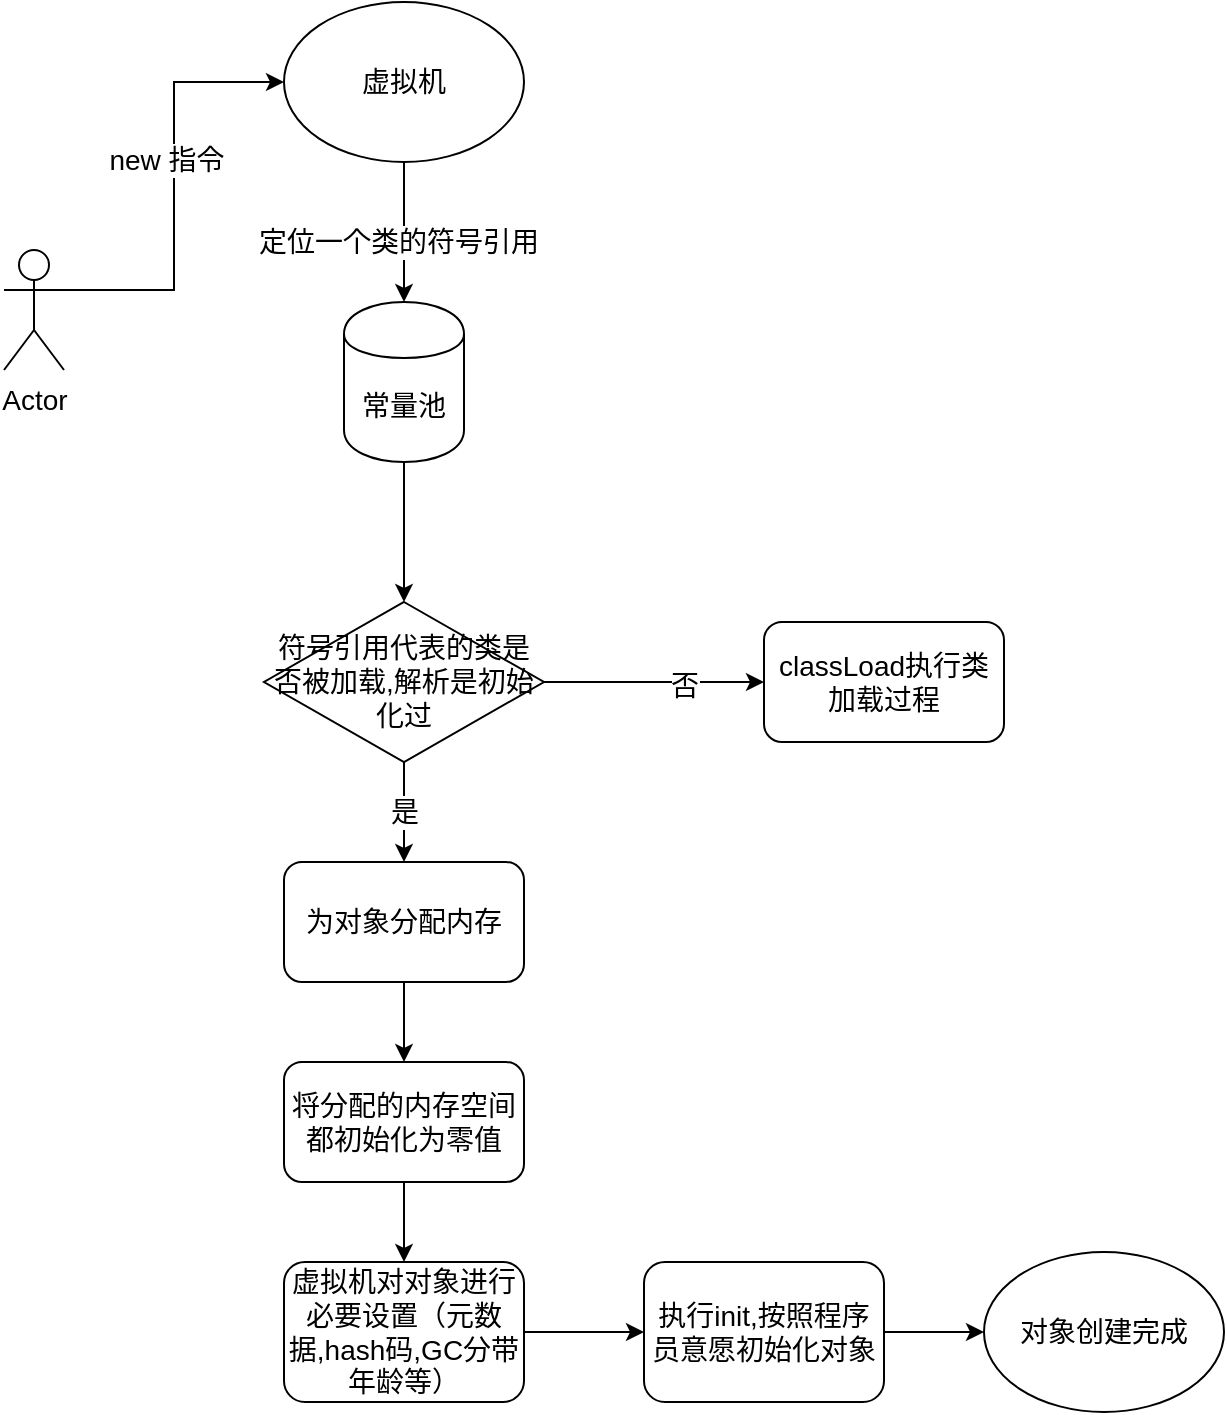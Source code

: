 <mxfile version="12.7.9" type="github">
  <diagram id="6a731a19-8d31-9384-78a2-239565b7b9f0" name="Page-1">
    <mxGraphModel dx="1381" dy="765" grid="1" gridSize="10" guides="1" tooltips="1" connect="1" arrows="1" fold="1" page="1" pageScale="1" pageWidth="1169" pageHeight="827" background="#ffffff" math="0" shadow="0">
      <root>
        <mxCell id="0" />
        <mxCell id="1" parent="0" />
        <mxCell id="Nkg5crQMooXMIVU06FW_-5" style="edgeStyle=orthogonalEdgeStyle;rounded=0;orthogonalLoop=1;jettySize=auto;html=1;exitX=1;exitY=0.333;exitDx=0;exitDy=0;exitPerimeter=0;entryX=0;entryY=0.5;entryDx=0;entryDy=0;fontSize=14;" parent="1" source="Nkg5crQMooXMIVU06FW_-3" target="Nkg5crQMooXMIVU06FW_-4" edge="1">
          <mxGeometry relative="1" as="geometry" />
        </mxCell>
        <mxCell id="Nkg5crQMooXMIVU06FW_-6" value="new&amp;nbsp;指令" style="text;html=1;align=center;verticalAlign=middle;resizable=0;points=[];labelBackgroundColor=#ffffff;fontSize=14;" parent="Nkg5crQMooXMIVU06FW_-5" vertex="1" connectable="0">
          <mxGeometry x="0.123" y="4" relative="1" as="geometry">
            <mxPoint as="offset" />
          </mxGeometry>
        </mxCell>
        <mxCell id="Nkg5crQMooXMIVU06FW_-3" value="Actor" style="shape=umlActor;verticalLabelPosition=bottom;labelBackgroundColor=#ffffff;verticalAlign=top;html=1;outlineConnect=0;fontSize=14;" parent="1" vertex="1">
          <mxGeometry x="260" y="134" width="30" height="60" as="geometry" />
        </mxCell>
        <mxCell id="Nkg5crQMooXMIVU06FW_-14" style="edgeStyle=orthogonalEdgeStyle;rounded=0;orthogonalLoop=1;jettySize=auto;html=1;fontSize=14;" parent="1" source="Nkg5crQMooXMIVU06FW_-4" target="Nkg5crQMooXMIVU06FW_-7" edge="1">
          <mxGeometry relative="1" as="geometry" />
        </mxCell>
        <mxCell id="Nkg5crQMooXMIVU06FW_-15" value="定位一个类的符号引用" style="text;html=1;align=center;verticalAlign=middle;resizable=0;points=[];labelBackgroundColor=#ffffff;fontSize=14;" parent="Nkg5crQMooXMIVU06FW_-14" vertex="1" connectable="0">
          <mxGeometry x="0.122" y="-3" relative="1" as="geometry">
            <mxPoint as="offset" />
          </mxGeometry>
        </mxCell>
        <mxCell id="Nkg5crQMooXMIVU06FW_-4" value="虚拟机" style="ellipse;whiteSpace=wrap;html=1;fontSize=14;" parent="1" vertex="1">
          <mxGeometry x="400" y="10" width="120" height="80" as="geometry" />
        </mxCell>
        <mxCell id="Nkg5crQMooXMIVU06FW_-17" style="edgeStyle=orthogonalEdgeStyle;rounded=0;orthogonalLoop=1;jettySize=auto;html=1;entryX=0.5;entryY=0;entryDx=0;entryDy=0;fontSize=14;" parent="1" source="Nkg5crQMooXMIVU06FW_-7" target="Nkg5crQMooXMIVU06FW_-16" edge="1">
          <mxGeometry relative="1" as="geometry" />
        </mxCell>
        <mxCell id="Nkg5crQMooXMIVU06FW_-7" value="常量池" style="shape=cylinder;whiteSpace=wrap;html=1;boundedLbl=1;backgroundOutline=1;fontSize=14;" parent="1" vertex="1">
          <mxGeometry x="430" y="160" width="60" height="80" as="geometry" />
        </mxCell>
        <mxCell id="Nkg5crQMooXMIVU06FW_-19" style="edgeStyle=orthogonalEdgeStyle;rounded=0;orthogonalLoop=1;jettySize=auto;html=1;entryX=0;entryY=0.5;entryDx=0;entryDy=0;fontSize=14;" parent="1" source="Nkg5crQMooXMIVU06FW_-16" target="Nkg5crQMooXMIVU06FW_-18" edge="1">
          <mxGeometry relative="1" as="geometry" />
        </mxCell>
        <mxCell id="Nkg5crQMooXMIVU06FW_-20" value="否" style="text;html=1;align=center;verticalAlign=middle;resizable=0;points=[];labelBackgroundColor=#ffffff;fontSize=14;" parent="Nkg5crQMooXMIVU06FW_-19" vertex="1" connectable="0">
          <mxGeometry x="0.273" y="-2" relative="1" as="geometry">
            <mxPoint as="offset" />
          </mxGeometry>
        </mxCell>
        <mxCell id="Nkg5crQMooXMIVU06FW_-22" value="是" style="edgeStyle=orthogonalEdgeStyle;rounded=0;orthogonalLoop=1;jettySize=auto;html=1;fontSize=14;" parent="1" source="Nkg5crQMooXMIVU06FW_-16" target="Nkg5crQMooXMIVU06FW_-21" edge="1">
          <mxGeometry relative="1" as="geometry" />
        </mxCell>
        <mxCell id="Nkg5crQMooXMIVU06FW_-16" value="&lt;font style=&quot;font-size: 14px;&quot;&gt;符号引用代表的类是否被加载,解析是初始化过&lt;/font&gt;" style="rhombus;whiteSpace=wrap;html=1;fontSize=14;" parent="1" vertex="1">
          <mxGeometry x="390" y="310" width="140" height="80" as="geometry" />
        </mxCell>
        <mxCell id="Nkg5crQMooXMIVU06FW_-18" value="classLoad执行类加载过程" style="rounded=1;whiteSpace=wrap;html=1;fontSize=14;" parent="1" vertex="1">
          <mxGeometry x="640" y="320" width="120" height="60" as="geometry" />
        </mxCell>
        <mxCell id="mPcqTw1GEh5NKadIAbsj-2" style="edgeStyle=orthogonalEdgeStyle;rounded=0;orthogonalLoop=1;jettySize=auto;html=1;entryX=0.5;entryY=0;entryDx=0;entryDy=0;fontSize=14;" edge="1" parent="1" source="Nkg5crQMooXMIVU06FW_-21" target="mPcqTw1GEh5NKadIAbsj-1">
          <mxGeometry relative="1" as="geometry" />
        </mxCell>
        <mxCell id="Nkg5crQMooXMIVU06FW_-21" value="为对象分配内存" style="rounded=1;whiteSpace=wrap;html=1;fontSize=14;" parent="1" vertex="1">
          <mxGeometry x="400" y="440" width="120" height="60" as="geometry" />
        </mxCell>
        <mxCell id="mPcqTw1GEh5NKadIAbsj-4" style="edgeStyle=orthogonalEdgeStyle;rounded=0;orthogonalLoop=1;jettySize=auto;html=1;fontSize=14;" edge="1" parent="1" source="mPcqTw1GEh5NKadIAbsj-1" target="mPcqTw1GEh5NKadIAbsj-3">
          <mxGeometry relative="1" as="geometry" />
        </mxCell>
        <mxCell id="mPcqTw1GEh5NKadIAbsj-1" value="将分配的内存空间都初始化为零值" style="rounded=1;whiteSpace=wrap;html=1;fontSize=14;" vertex="1" parent="1">
          <mxGeometry x="400" y="540" width="120" height="60" as="geometry" />
        </mxCell>
        <mxCell id="mPcqTw1GEh5NKadIAbsj-6" style="edgeStyle=orthogonalEdgeStyle;rounded=0;orthogonalLoop=1;jettySize=auto;html=1;entryX=0;entryY=0.5;entryDx=0;entryDy=0;fontSize=14;" edge="1" parent="1" source="mPcqTw1GEh5NKadIAbsj-3" target="mPcqTw1GEh5NKadIAbsj-5">
          <mxGeometry relative="1" as="geometry" />
        </mxCell>
        <mxCell id="mPcqTw1GEh5NKadIAbsj-3" value="虚拟机对对象进行必要设置（元数据,hash码,GC分带年龄等）" style="rounded=1;whiteSpace=wrap;html=1;fontSize=14;" vertex="1" parent="1">
          <mxGeometry x="400" y="640" width="120" height="70" as="geometry" />
        </mxCell>
        <mxCell id="mPcqTw1GEh5NKadIAbsj-8" style="edgeStyle=orthogonalEdgeStyle;rounded=0;orthogonalLoop=1;jettySize=auto;html=1;entryX=0;entryY=0.5;entryDx=0;entryDy=0;fontSize=14;" edge="1" parent="1" source="mPcqTw1GEh5NKadIAbsj-5" target="mPcqTw1GEh5NKadIAbsj-7">
          <mxGeometry relative="1" as="geometry" />
        </mxCell>
        <mxCell id="mPcqTw1GEh5NKadIAbsj-5" value="执行init,按照程序员意愿初始化对象" style="rounded=1;whiteSpace=wrap;html=1;fontSize=14;" vertex="1" parent="1">
          <mxGeometry x="580" y="640" width="120" height="70" as="geometry" />
        </mxCell>
        <mxCell id="mPcqTw1GEh5NKadIAbsj-7" value="对象创建完成" style="ellipse;whiteSpace=wrap;html=1;fontSize=14;" vertex="1" parent="1">
          <mxGeometry x="750" y="635" width="120" height="80" as="geometry" />
        </mxCell>
      </root>
    </mxGraphModel>
  </diagram>
</mxfile>
